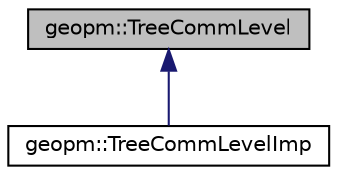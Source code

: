 digraph "geopm::TreeCommLevel"
{
 // LATEX_PDF_SIZE
  edge [fontname="Helvetica",fontsize="10",labelfontname="Helvetica",labelfontsize="10"];
  node [fontname="Helvetica",fontsize="10",shape=record];
  Node1 [label="geopm::TreeCommLevel",height=0.2,width=0.4,color="black", fillcolor="grey75", style="filled", fontcolor="black",tooltip=" "];
  Node1 -> Node2 [dir="back",color="midnightblue",fontsize="10",style="solid",fontname="Helvetica"];
  Node2 [label="geopm::TreeCommLevelImp",height=0.2,width=0.4,color="black", fillcolor="white", style="filled",URL="$classgeopm_1_1_tree_comm_level_imp.html",tooltip=" "];
}
